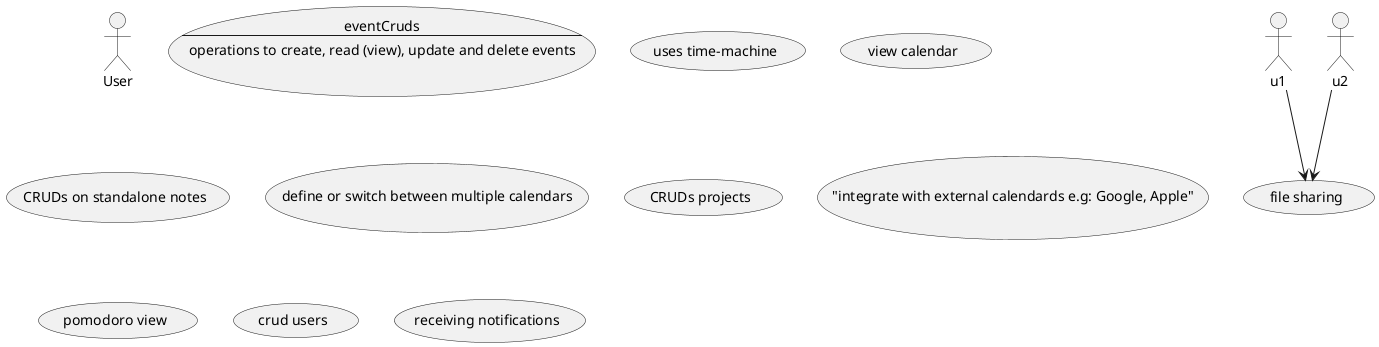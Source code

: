 @startuml

:User:

usecase eventCruds as "eventCruds
--
operations to create, read (view), update and delete events"

(uses time-machine) as (timemachine)
(view calendar) as (calendarView)
(CRUDs on standalone notes) as (notesCruds)
(define or switch between multiple calendars) as (calendarSwitch)
(CRUDs projects) as (projectsCruds)
("integrate with external calendards e.g: Google, Apple") as (externalIntegration)
(pomodoro view) as (pomodoroView)
(file sharing) as (fs)
(crud users) as (cu)

(receiving notifications) as (nr)


:u1: --> fs
:u2: --> fs


@enduml

